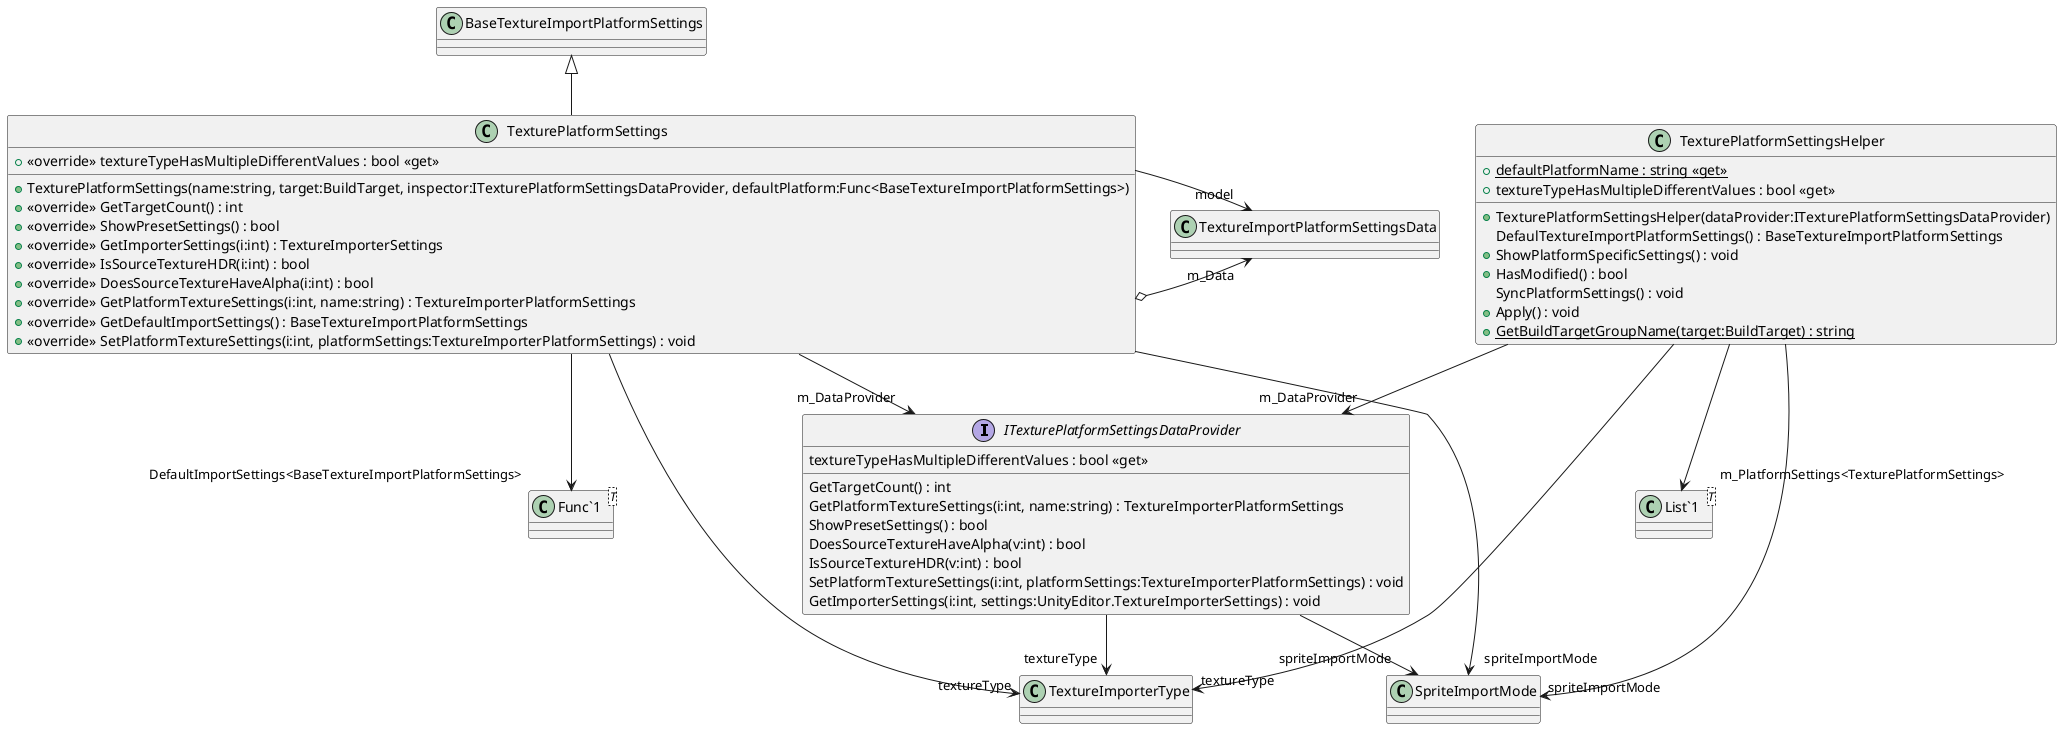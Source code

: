 @startuml
interface ITexturePlatformSettingsDataProvider {
    textureTypeHasMultipleDifferentValues : bool <<get>>
    GetTargetCount() : int
    GetPlatformTextureSettings(i:int, name:string) : TextureImporterPlatformSettings
    ShowPresetSettings() : bool
    DoesSourceTextureHaveAlpha(v:int) : bool
    IsSourceTextureHDR(v:int) : bool
    SetPlatformTextureSettings(i:int, platformSettings:TextureImporterPlatformSettings) : void
    GetImporterSettings(i:int, settings:UnityEditor.TextureImporterSettings) : void
}
class TexturePlatformSettings {
    + TexturePlatformSettings(name:string, target:BuildTarget, inspector:ITexturePlatformSettingsDataProvider, defaultPlatform:Func<BaseTextureImportPlatformSettings>)
    + <<override>> textureTypeHasMultipleDifferentValues : bool <<get>>
    + <<override>> GetTargetCount() : int
    + <<override>> ShowPresetSettings() : bool
    + <<override>> GetImporterSettings(i:int) : TextureImporterSettings
    + <<override>> IsSourceTextureHDR(i:int) : bool
    + <<override>> DoesSourceTextureHaveAlpha(i:int) : bool
    + <<override>> GetPlatformTextureSettings(i:int, name:string) : TextureImporterPlatformSettings
    + <<override>> GetDefaultImportSettings() : BaseTextureImportPlatformSettings
    + <<override>> SetPlatformTextureSettings(i:int, platformSettings:TextureImporterPlatformSettings) : void
}
class TexturePlatformSettingsHelper {
    + TexturePlatformSettingsHelper(dataProvider:ITexturePlatformSettingsDataProvider)
    DefaulTextureImportPlatformSettings() : BaseTextureImportPlatformSettings
    + {static} defaultPlatformName : string <<get>>
    + textureTypeHasMultipleDifferentValues : bool <<get>>
    + ShowPlatformSpecificSettings() : void
    + HasModified() : bool
    SyncPlatformSettings() : void
    + Apply() : void
    + {static} GetBuildTargetGroupName(target:BuildTarget) : string
}
class "Func`1"<T> {
}
class "List`1"<T> {
}
ITexturePlatformSettingsDataProvider --> "textureType" TextureImporterType
ITexturePlatformSettingsDataProvider --> "spriteImportMode" SpriteImportMode
BaseTextureImportPlatformSettings <|-- TexturePlatformSettings
TexturePlatformSettings o-> "m_Data" TextureImportPlatformSettingsData
TexturePlatformSettings --> "m_DataProvider" ITexturePlatformSettingsDataProvider
TexturePlatformSettings --> "DefaultImportSettings<BaseTextureImportPlatformSettings>" "Func`1"
TexturePlatformSettings --> "model" TextureImportPlatformSettingsData
TexturePlatformSettings --> "textureType" TextureImporterType
TexturePlatformSettings --> "spriteImportMode" SpriteImportMode
TexturePlatformSettingsHelper --> "m_PlatformSettings<TexturePlatformSettings>" "List`1"
TexturePlatformSettingsHelper --> "m_DataProvider" ITexturePlatformSettingsDataProvider
TexturePlatformSettingsHelper --> "spriteImportMode" SpriteImportMode
TexturePlatformSettingsHelper --> "textureType" TextureImporterType
@enduml
